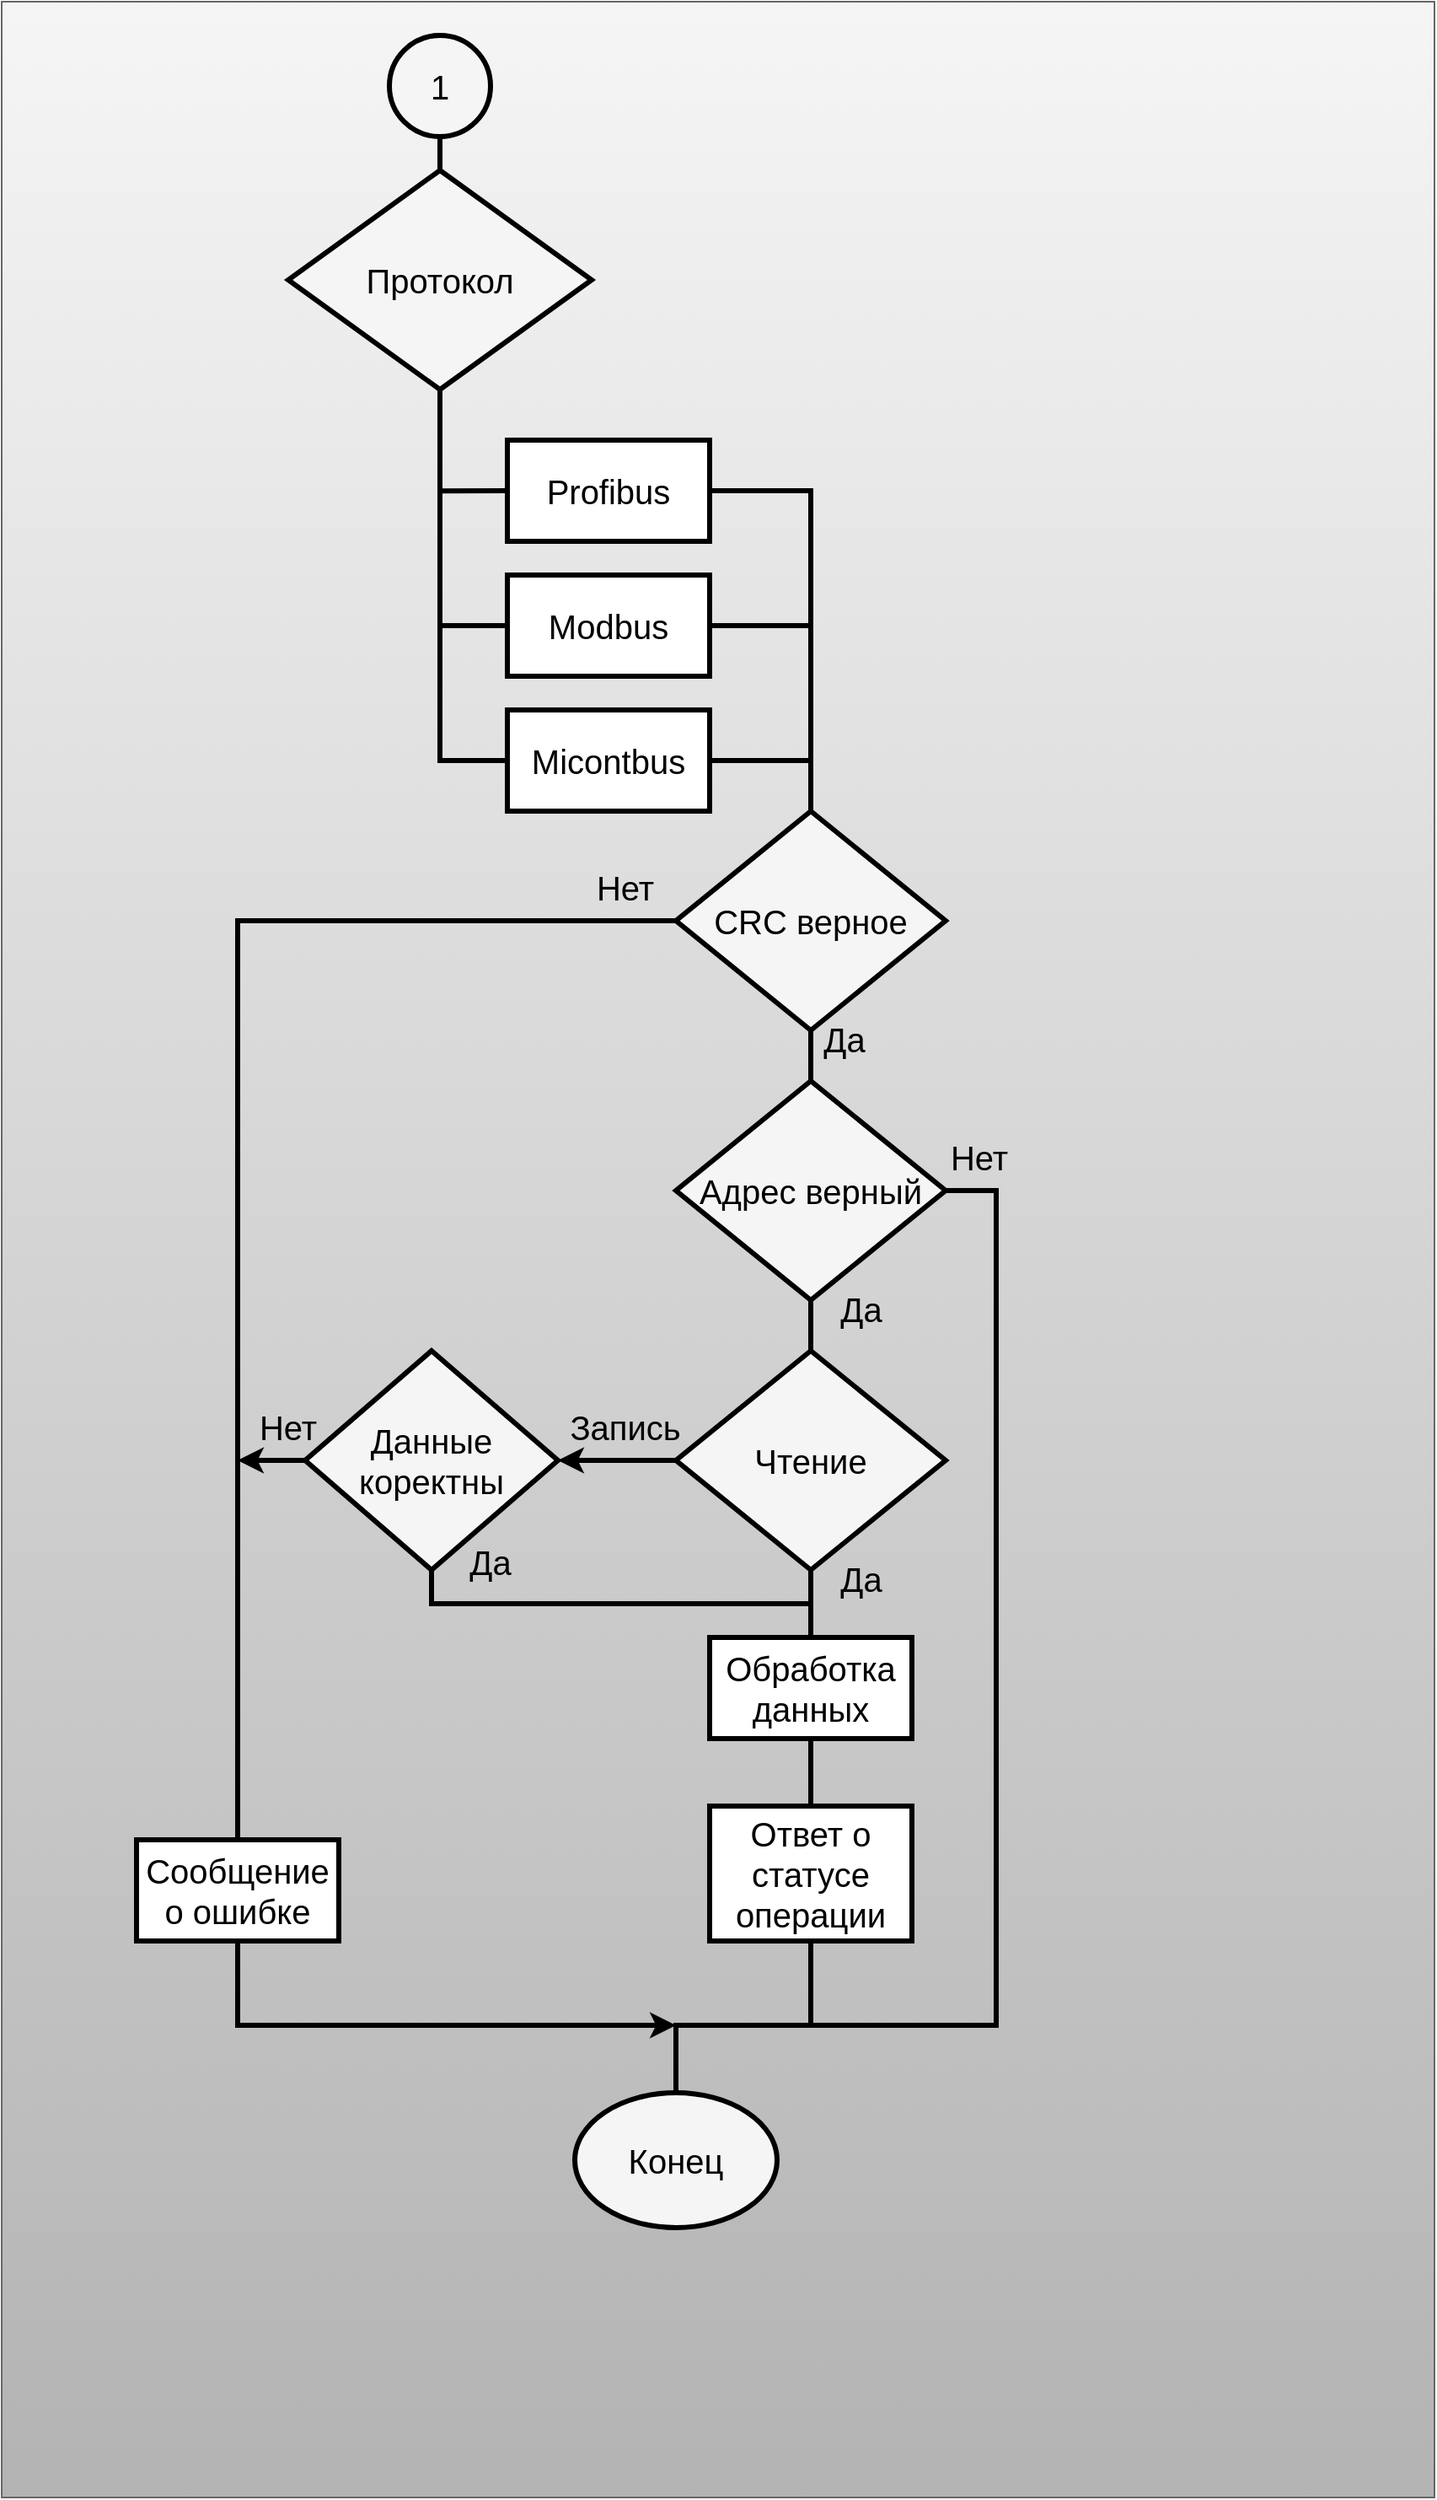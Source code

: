 <mxfile>
    <diagram id="HIzjBaC0xF_liW3ieUTu" name="Page-1">
        <mxGraphModel dx="983" dy="1772" grid="1" gridSize="10" guides="1" tooltips="1" connect="1" arrows="1" fold="1" page="1" pageScale="1" pageWidth="850" pageHeight="1100" math="0" shadow="0">
            <root>
                <mxCell id="0"/>
                <mxCell id="1" parent="0"/>
                <mxCell id="3" value="" style="rounded=0;whiteSpace=wrap;html=1;fillColor=#f5f5f5;strokeColor=#666666;gradientColor=#b3b3b3;" parent="1" vertex="1">
                    <mxGeometry x="160" y="-10" width="850" height="1480" as="geometry"/>
                </mxCell>
                <mxCell id="6" style="edgeStyle=none;html=1;exitX=0.5;exitY=1;exitDx=0;exitDy=0;entryX=0.5;entryY=0;entryDx=0;entryDy=0;fontFamily=Helvetica;fontSize=20;fontColor=#000000;strokeColor=#000000;strokeWidth=2;endArrow=none;endFill=0;rounded=0;" parent="1" target="5" edge="1">
                    <mxGeometry relative="1" as="geometry">
                        <mxPoint x="420" y="120" as="sourcePoint"/>
                    </mxGeometry>
                </mxCell>
                <mxCell id="11" style="edgeStyle=none;shape=connector;rounded=0;html=1;exitX=0.5;exitY=1;exitDx=0;exitDy=0;entryX=0;entryY=0.5;entryDx=0;entryDy=0;labelBackgroundColor=default;strokeColor=#000000;strokeWidth=3;fontFamily=Helvetica;fontSize=20;fontColor=#000000;endArrow=none;endFill=0;" parent="1" source="5" edge="1" target="92">
                    <mxGeometry relative="1" as="geometry">
                        <mxPoint x="420" y="310" as="targetPoint"/>
                        <Array as="points">
                            <mxPoint x="420" y="440"/>
                        </Array>
                    </mxGeometry>
                </mxCell>
                <mxCell id="5" value="Протокол" style="rhombus;whiteSpace=wrap;html=1;strokeColor=#000000;strokeWidth=3;fontFamily=Helvetica;fontSize=20;fontColor=#000000;fillColor=#f5f5f5;gradientColor=none;" parent="1" vertex="1">
                    <mxGeometry x="330" y="90" width="180" height="130" as="geometry"/>
                </mxCell>
                <mxCell id="12" value="Да" style="text;html=1;strokeColor=none;fillColor=none;align=center;verticalAlign=middle;whiteSpace=wrap;rounded=0;strokeWidth=3;fontFamily=Helvetica;fontSize=20;fontColor=#000000;" parent="1" vertex="1">
                    <mxGeometry x="630" y="590" width="60" height="30" as="geometry"/>
                </mxCell>
                <mxCell id="64" value="Конец" style="ellipse;whiteSpace=wrap;html=1;strokeColor=#000000;strokeWidth=3;fontFamily=Helvetica;fontSize=20;fontColor=#000000;fillColor=#f5f5f5;gradientColor=none;" parent="1" vertex="1">
                    <mxGeometry x="500" y="1230" width="120" height="80" as="geometry"/>
                </mxCell>
                <mxCell id="90" value="" style="edgeStyle=none;html=1;strokeWidth=3;strokeColor=#000000;endArrow=none;endFill=0;" edge="1" parent="1" source="81" target="5">
                    <mxGeometry relative="1" as="geometry"/>
                </mxCell>
                <mxCell id="81" value="1" style="ellipse;whiteSpace=wrap;html=1;fillColor=#f5f5f5;gradientColor=none;strokeColor=#000000;strokeWidth=3;fontColor=#000000;fontSize=20;" parent="1" vertex="1">
                    <mxGeometry x="390" y="10" width="60" height="60" as="geometry"/>
                </mxCell>
                <mxCell id="89" value="Нет" style="text;html=1;strokeColor=none;fillColor=none;align=center;verticalAlign=middle;whiteSpace=wrap;rounded=0;strokeWidth=3;fontFamily=Helvetica;fontSize=20;fontColor=#000000;" parent="1" vertex="1">
                    <mxGeometry x="500" y="500" width="60" height="30" as="geometry"/>
                </mxCell>
                <mxCell id="93" style="edgeStyle=none;html=1;exitX=0;exitY=0.5;exitDx=0;exitDy=0;strokeColor=#000000;strokeWidth=3;fontFamily=Helvetica;fontSize=20;fontColor=#000000;endArrow=none;endFill=0;" edge="1" parent="1" source="91">
                    <mxGeometry relative="1" as="geometry">
                        <mxPoint x="420" y="360" as="targetPoint"/>
                    </mxGeometry>
                </mxCell>
                <mxCell id="106" style="edgeStyle=none;rounded=0;html=1;exitX=1;exitY=0.5;exitDx=0;exitDy=0;entryX=0.5;entryY=0;entryDx=0;entryDy=0;strokeColor=#000000;strokeWidth=3;fontFamily=Helvetica;fontSize=20;fontColor=#000000;endArrow=none;endFill=0;" edge="1" parent="1" source="91" target="98">
                    <mxGeometry relative="1" as="geometry">
                        <Array as="points">
                            <mxPoint x="640" y="360"/>
                        </Array>
                    </mxGeometry>
                </mxCell>
                <mxCell id="91" value="Modbus" style="rounded=0;whiteSpace=wrap;html=1;fontSize=20;fillColor=#FFFFFF;strokeColor=#000000;strokeWidth=3;fontColor=#000000;" vertex="1" parent="1">
                    <mxGeometry x="460" y="330" width="120" height="60" as="geometry"/>
                </mxCell>
                <mxCell id="108" style="edgeStyle=none;rounded=0;html=1;exitX=1;exitY=0.5;exitDx=0;exitDy=0;strokeColor=#000000;strokeWidth=3;fontFamily=Helvetica;fontSize=20;fontColor=#000000;endArrow=none;endFill=0;" edge="1" parent="1" source="92">
                    <mxGeometry relative="1" as="geometry">
                        <mxPoint x="640" y="440" as="targetPoint"/>
                    </mxGeometry>
                </mxCell>
                <mxCell id="92" value="Micontbus" style="rounded=0;whiteSpace=wrap;html=1;fontSize=20;fillColor=#FFFFFF;strokeColor=#000000;strokeWidth=3;fontColor=#000000;" vertex="1" parent="1">
                    <mxGeometry x="460" y="410" width="120" height="60" as="geometry"/>
                </mxCell>
                <mxCell id="110" style="edgeStyle=none;rounded=0;html=1;exitX=0.5;exitY=1;exitDx=0;exitDy=0;entryX=0.5;entryY=0;entryDx=0;entryDy=0;strokeColor=#000000;strokeWidth=3;fontFamily=Helvetica;fontSize=20;fontColor=#000000;endArrow=none;endFill=0;" edge="1" parent="1" source="95">
                    <mxGeometry relative="1" as="geometry">
                        <mxPoint x="640" y="810" as="targetPoint"/>
                    </mxGeometry>
                </mxCell>
                <mxCell id="128" style="edgeStyle=none;rounded=0;html=1;exitX=1;exitY=0.5;exitDx=0;exitDy=0;strokeColor=#000000;strokeWidth=3;fontFamily=Helvetica;fontSize=20;fontColor=#000000;endArrow=none;endFill=0;" edge="1" parent="1" source="95">
                    <mxGeometry relative="1" as="geometry">
                        <mxPoint x="640" y="1190" as="targetPoint"/>
                        <Array as="points">
                            <mxPoint x="750" y="695"/>
                            <mxPoint x="750" y="1190"/>
                        </Array>
                    </mxGeometry>
                </mxCell>
                <mxCell id="95" value="Адрес верный" style="rhombus;whiteSpace=wrap;html=1;strokeColor=#000000;strokeWidth=3;fontFamily=Helvetica;fontSize=20;fontColor=#000000;fillColor=#f5f5f5;gradientColor=none;" vertex="1" parent="1">
                    <mxGeometry x="560" y="630" width="160" height="130" as="geometry"/>
                </mxCell>
                <mxCell id="109" style="edgeStyle=none;rounded=0;html=1;exitX=0.5;exitY=1;exitDx=0;exitDy=0;entryX=0.5;entryY=0;entryDx=0;entryDy=0;strokeColor=#000000;strokeWidth=3;fontFamily=Helvetica;fontSize=20;fontColor=#000000;endArrow=none;endFill=0;" edge="1" parent="1" source="98" target="95">
                    <mxGeometry relative="1" as="geometry"/>
                </mxCell>
                <mxCell id="126" style="edgeStyle=none;rounded=0;html=1;exitX=0;exitY=0.5;exitDx=0;exitDy=0;entryX=0.5;entryY=0;entryDx=0;entryDy=0;strokeColor=#000000;strokeWidth=3;fontFamily=Helvetica;fontSize=20;fontColor=#000000;endArrow=none;endFill=0;" edge="1" parent="1" source="98" target="105">
                    <mxGeometry relative="1" as="geometry">
                        <Array as="points">
                            <mxPoint x="300" y="535"/>
                        </Array>
                    </mxGeometry>
                </mxCell>
                <mxCell id="98" value="CRC верное" style="rhombus;whiteSpace=wrap;html=1;strokeColor=#000000;strokeWidth=3;fontFamily=Helvetica;fontSize=20;fontColor=#000000;fillColor=#f5f5f5;gradientColor=none;" vertex="1" parent="1">
                    <mxGeometry x="560" y="470" width="160" height="130" as="geometry"/>
                </mxCell>
                <mxCell id="104" value="Да" style="text;html=1;strokeColor=none;fillColor=none;align=center;verticalAlign=middle;whiteSpace=wrap;rounded=0;strokeWidth=3;fontFamily=Helvetica;fontSize=20;fontColor=#000000;" vertex="1" parent="1">
                    <mxGeometry x="640" y="750" width="60" height="30" as="geometry"/>
                </mxCell>
                <mxCell id="127" style="edgeStyle=none;rounded=0;html=1;exitX=0.5;exitY=1;exitDx=0;exitDy=0;strokeColor=#000000;strokeWidth=3;fontFamily=Helvetica;fontSize=20;fontColor=#000000;endArrow=classic;endFill=1;" edge="1" parent="1" source="105">
                    <mxGeometry relative="1" as="geometry">
                        <mxPoint x="560" y="1190" as="targetPoint"/>
                        <Array as="points">
                            <mxPoint x="300" y="1190"/>
                        </Array>
                    </mxGeometry>
                </mxCell>
                <mxCell id="105" value="Сообщение о ошибке" style="rounded=0;whiteSpace=wrap;html=1;fontSize=20;fillColor=#FFFFFF;strokeColor=#000000;strokeWidth=3;fontColor=#000000;" vertex="1" parent="1">
                    <mxGeometry x="240" y="1080" width="120" height="60" as="geometry"/>
                </mxCell>
                <mxCell id="113" value="Нет" style="text;html=1;strokeColor=none;fillColor=none;align=center;verticalAlign=middle;whiteSpace=wrap;rounded=0;strokeWidth=3;fontFamily=Helvetica;fontSize=20;fontColor=#000000;" vertex="1" parent="1">
                    <mxGeometry x="710" y="660" width="60" height="30" as="geometry"/>
                </mxCell>
                <mxCell id="117" style="edgeStyle=none;rounded=0;html=1;exitX=0.5;exitY=1;exitDx=0;exitDy=0;strokeColor=#000000;strokeWidth=3;fontFamily=Helvetica;fontSize=20;fontColor=#000000;endArrow=none;endFill=0;" edge="1" parent="1" source="114" target="115">
                    <mxGeometry relative="1" as="geometry"/>
                </mxCell>
                <mxCell id="120" style="edgeStyle=none;rounded=0;html=1;exitX=0;exitY=0.5;exitDx=0;exitDy=0;entryX=1;entryY=0.5;entryDx=0;entryDy=0;strokeColor=#000000;strokeWidth=3;fontFamily=Helvetica;fontSize=20;fontColor=#000000;endArrow=classic;endFill=1;" edge="1" parent="1" source="114" target="119">
                    <mxGeometry relative="1" as="geometry"/>
                </mxCell>
                <mxCell id="114" value="Чтение" style="rhombus;whiteSpace=wrap;html=1;strokeColor=#000000;strokeWidth=3;fontFamily=Helvetica;fontSize=20;fontColor=#000000;fillColor=#f5f5f5;gradientColor=none;" vertex="1" parent="1">
                    <mxGeometry x="560" y="790" width="160" height="130" as="geometry"/>
                </mxCell>
                <mxCell id="124" style="edgeStyle=none;rounded=0;html=1;exitX=0.5;exitY=1;exitDx=0;exitDy=0;entryX=0.5;entryY=0;entryDx=0;entryDy=0;strokeColor=#000000;strokeWidth=3;fontFamily=Helvetica;fontSize=20;fontColor=#000000;endArrow=none;endFill=0;" edge="1" parent="1" source="115" target="116">
                    <mxGeometry relative="1" as="geometry"/>
                </mxCell>
                <mxCell id="115" value="Обработка данных" style="rounded=0;whiteSpace=wrap;html=1;fontSize=20;fillColor=#FFFFFF;strokeColor=#000000;strokeWidth=3;fontColor=#000000;" vertex="1" parent="1">
                    <mxGeometry x="580" y="960" width="120" height="60" as="geometry"/>
                </mxCell>
                <mxCell id="125" style="edgeStyle=none;rounded=0;html=1;exitX=0.5;exitY=1;exitDx=0;exitDy=0;entryX=0.5;entryY=0;entryDx=0;entryDy=0;strokeColor=#000000;strokeWidth=3;fontFamily=Helvetica;fontSize=20;fontColor=#000000;endArrow=none;endFill=0;" edge="1" parent="1" source="116" target="64">
                    <mxGeometry relative="1" as="geometry">
                        <Array as="points">
                            <mxPoint x="640" y="1190"/>
                            <mxPoint x="560" y="1190"/>
                        </Array>
                    </mxGeometry>
                </mxCell>
                <mxCell id="116" value="Ответ о статусе операции" style="rounded=0;whiteSpace=wrap;html=1;fontSize=20;fillColor=#FFFFFF;strokeColor=#000000;strokeWidth=3;fontColor=#000000;" vertex="1" parent="1">
                    <mxGeometry x="580" y="1060" width="120" height="80" as="geometry"/>
                </mxCell>
                <mxCell id="118" value="Да" style="text;html=1;strokeColor=none;fillColor=none;align=center;verticalAlign=middle;whiteSpace=wrap;rounded=0;strokeWidth=3;fontFamily=Helvetica;fontSize=20;fontColor=#000000;" vertex="1" parent="1">
                    <mxGeometry x="640" y="910" width="60" height="30" as="geometry"/>
                </mxCell>
                <mxCell id="123" style="edgeStyle=none;rounded=0;html=1;exitX=0.5;exitY=1;exitDx=0;exitDy=0;entryX=0;entryY=1;entryDx=0;entryDy=0;strokeColor=#000000;strokeWidth=3;fontFamily=Helvetica;fontSize=20;fontColor=#000000;endArrow=none;endFill=0;" edge="1" parent="1" source="119" target="118">
                    <mxGeometry relative="1" as="geometry">
                        <Array as="points">
                            <mxPoint x="415" y="940"/>
                        </Array>
                    </mxGeometry>
                </mxCell>
                <mxCell id="129" style="edgeStyle=none;rounded=0;html=1;exitX=0;exitY=0.5;exitDx=0;exitDy=0;strokeColor=#000000;strokeWidth=3;fontFamily=Helvetica;fontSize=20;fontColor=#000000;endArrow=classic;endFill=1;" edge="1" parent="1" source="119">
                    <mxGeometry relative="1" as="geometry">
                        <mxPoint x="300" y="855" as="targetPoint"/>
                    </mxGeometry>
                </mxCell>
                <mxCell id="119" value="Данные коректны" style="rhombus;whiteSpace=wrap;html=1;strokeColor=#000000;strokeWidth=3;fontFamily=Helvetica;fontSize=20;fontColor=#000000;fillColor=#f5f5f5;gradientColor=none;" vertex="1" parent="1">
                    <mxGeometry x="340" y="790" width="150" height="130" as="geometry"/>
                </mxCell>
                <mxCell id="121" value="Запись" style="text;html=1;strokeColor=none;fillColor=none;align=center;verticalAlign=middle;whiteSpace=wrap;rounded=0;strokeWidth=3;fontFamily=Helvetica;fontSize=20;fontColor=#000000;" vertex="1" parent="1">
                    <mxGeometry x="500" y="820" width="60" height="30" as="geometry"/>
                </mxCell>
                <mxCell id="130" value="Нет" style="text;html=1;strokeColor=none;fillColor=none;align=center;verticalAlign=middle;whiteSpace=wrap;rounded=0;strokeWidth=3;fontFamily=Helvetica;fontSize=20;fontColor=#000000;" vertex="1" parent="1">
                    <mxGeometry x="300" y="820" width="60" height="30" as="geometry"/>
                </mxCell>
                <mxCell id="131" value="Да" style="text;html=1;strokeColor=none;fillColor=none;align=center;verticalAlign=middle;whiteSpace=wrap;rounded=0;strokeWidth=3;fontFamily=Helvetica;fontSize=20;fontColor=#000000;" vertex="1" parent="1">
                    <mxGeometry x="420" y="900" width="60" height="30" as="geometry"/>
                </mxCell>
                <mxCell id="133" style="edgeStyle=none;rounded=0;html=1;exitX=0;exitY=0.5;exitDx=0;exitDy=0;strokeColor=#000000;strokeWidth=3;fontFamily=Helvetica;fontSize=20;fontColor=#000000;endArrow=none;endFill=0;" edge="1" parent="1" source="132">
                    <mxGeometry relative="1" as="geometry">
                        <mxPoint x="420" y="280.174" as="targetPoint"/>
                    </mxGeometry>
                </mxCell>
                <mxCell id="134" style="edgeStyle=none;rounded=0;html=1;exitX=1;exitY=0.5;exitDx=0;exitDy=0;strokeColor=#000000;strokeWidth=3;fontFamily=Helvetica;fontSize=20;fontColor=#000000;endArrow=none;endFill=0;" edge="1" parent="1" source="132">
                    <mxGeometry relative="1" as="geometry">
                        <mxPoint x="640" y="360" as="targetPoint"/>
                        <Array as="points">
                            <mxPoint x="640" y="280"/>
                        </Array>
                    </mxGeometry>
                </mxCell>
                <mxCell id="132" value="Profibus" style="rounded=0;whiteSpace=wrap;html=1;fontSize=20;fillColor=#FFFFFF;strokeColor=#000000;strokeWidth=3;fontColor=#000000;" vertex="1" parent="1">
                    <mxGeometry x="460" y="250" width="120" height="60" as="geometry"/>
                </mxCell>
            </root>
        </mxGraphModel>
    </diagram>
</mxfile>